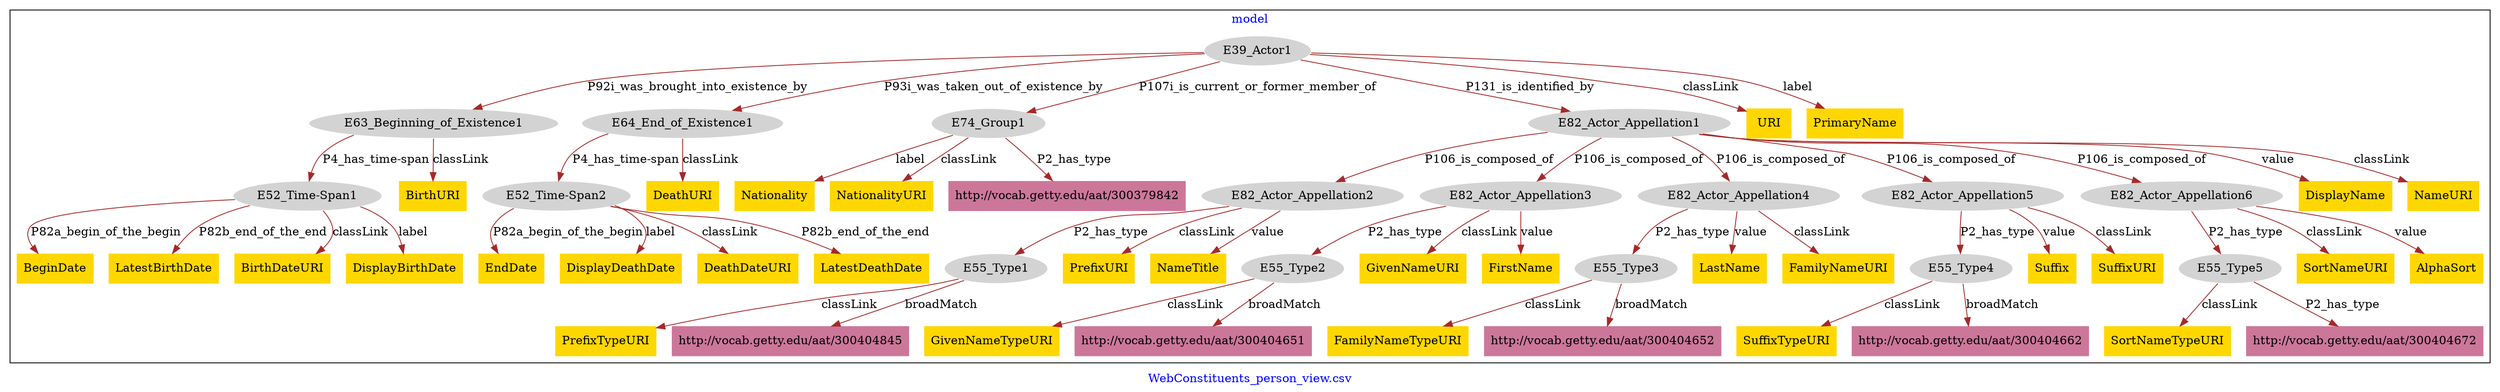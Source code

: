 digraph n0 {
fontcolor="blue"
remincross="true"
label="WebConstituents_person_view.csv"
subgraph cluster {
label="model"
n2[style="filled",color="white",fillcolor="lightgray",label="E39_Actor1"];
n3[style="filled",color="white",fillcolor="lightgray",label="E63_Beginning_of_Existence1"];
n4[style="filled",color="white",fillcolor="lightgray",label="E64_End_of_Existence1"];
n5[style="filled",color="white",fillcolor="lightgray",label="E74_Group1"];
n6[style="filled",color="white",fillcolor="lightgray",label="E82_Actor_Appellation1"];
n7[style="filled",color="white",fillcolor="lightgray",label="E52_Time-Span1"];
n8[style="filled",color="white",fillcolor="lightgray",label="E52_Time-Span2"];
n9[style="filled",color="white",fillcolor="lightgray",label="E82_Actor_Appellation2"];
n10[style="filled",color="white",fillcolor="lightgray",label="E82_Actor_Appellation3"];
n11[style="filled",color="white",fillcolor="lightgray",label="E82_Actor_Appellation4"];
n12[style="filled",color="white",fillcolor="lightgray",label="E82_Actor_Appellation5"];
n13[style="filled",color="white",fillcolor="lightgray",label="E82_Actor_Appellation6"];
n14[style="filled",color="white",fillcolor="lightgray",label="E55_Type1"];
n15[style="filled",color="white",fillcolor="lightgray",label="E55_Type2"];
n16[style="filled",color="white",fillcolor="lightgray",label="E55_Type3"];
n17[style="filled",color="white",fillcolor="lightgray",label="E55_Type4"];
n18[style="filled",color="white",fillcolor="lightgray",label="E55_Type5"];
n19[shape="plaintext",style="filled",fillcolor="gold",label="GivenNameURI"];
n20[shape="plaintext",style="filled",fillcolor="gold",label="GivenNameTypeURI"];
n21[shape="plaintext",style="filled",fillcolor="gold",label="LastName"];
n22[shape="plaintext",style="filled",fillcolor="gold",label="DisplayName"];
n23[shape="plaintext",style="filled",fillcolor="gold",label="FirstName"];
n24[shape="plaintext",style="filled",fillcolor="gold",label="EndDate"];
n25[shape="plaintext",style="filled",fillcolor="gold",label="BeginDate"];
n26[shape="plaintext",style="filled",fillcolor="gold",label="URI"];
n27[shape="plaintext",style="filled",fillcolor="gold",label="BirthURI"];
n28[shape="plaintext",style="filled",fillcolor="gold",label="PrefixURI"];
n29[shape="plaintext",style="filled",fillcolor="gold",label="Suffix"];
n30[shape="plaintext",style="filled",fillcolor="gold",label="LatestBirthDate"];
n31[shape="plaintext",style="filled",fillcolor="gold",label="Nationality"];
n32[shape="plaintext",style="filled",fillcolor="gold",label="NameTitle"];
n33[shape="plaintext",style="filled",fillcolor="gold",label="SuffixTypeURI"];
n34[shape="plaintext",style="filled",fillcolor="gold",label="SortNameTypeURI"];
n35[shape="plaintext",style="filled",fillcolor="gold",label="DisplayDeathDate"];
n36[shape="plaintext",style="filled",fillcolor="gold",label="DeathURI"];
n37[shape="plaintext",style="filled",fillcolor="gold",label="FamilyNameURI"];
n38[shape="plaintext",style="filled",fillcolor="gold",label="FamilyNameTypeURI"];
n39[shape="plaintext",style="filled",fillcolor="gold",label="PrimaryName"];
n40[shape="plaintext",style="filled",fillcolor="gold",label="SortNameURI"];
n41[shape="plaintext",style="filled",fillcolor="gold",label="AlphaSort"];
n42[shape="plaintext",style="filled",fillcolor="gold",label="PrefixTypeURI"];
n43[shape="plaintext",style="filled",fillcolor="gold",label="NationalityURI"];
n44[shape="plaintext",style="filled",fillcolor="gold",label="DeathDateURI"];
n45[shape="plaintext",style="filled",fillcolor="gold",label="SuffixURI"];
n46[shape="plaintext",style="filled",fillcolor="gold",label="BirthDateURI"];
n47[shape="plaintext",style="filled",fillcolor="gold",label="NameURI"];
n48[shape="plaintext",style="filled",fillcolor="gold",label="DisplayBirthDate"];
n49[shape="plaintext",style="filled",fillcolor="gold",label="LatestDeathDate"];
n50[shape="plaintext",style="filled",fillcolor="#CC7799",label="http://vocab.getty.edu/aat/300404845"];
n51[shape="plaintext",style="filled",fillcolor="#CC7799",label="http://vocab.getty.edu/aat/300404662"];
n52[shape="plaintext",style="filled",fillcolor="#CC7799",label="http://vocab.getty.edu/aat/300379842"];
n53[shape="plaintext",style="filled",fillcolor="#CC7799",label="http://vocab.getty.edu/aat/300404652"];
n54[shape="plaintext",style="filled",fillcolor="#CC7799",label="http://vocab.getty.edu/aat/300404651"];
n55[shape="plaintext",style="filled",fillcolor="#CC7799",label="http://vocab.getty.edu/aat/300404672"];
}
n2 -> n3[color="brown",fontcolor="black",label="P92i_was_brought_into_existence_by"]
n2 -> n4[color="brown",fontcolor="black",label="P93i_was_taken_out_of_existence_by"]
n2 -> n5[color="brown",fontcolor="black",label="P107i_is_current_or_former_member_of"]
n2 -> n6[color="brown",fontcolor="black",label="P131_is_identified_by"]
n3 -> n7[color="brown",fontcolor="black",label="P4_has_time-span"]
n4 -> n8[color="brown",fontcolor="black",label="P4_has_time-span"]
n6 -> n9[color="brown",fontcolor="black",label="P106_is_composed_of"]
n6 -> n10[color="brown",fontcolor="black",label="P106_is_composed_of"]
n6 -> n11[color="brown",fontcolor="black",label="P106_is_composed_of"]
n6 -> n12[color="brown",fontcolor="black",label="P106_is_composed_of"]
n6 -> n13[color="brown",fontcolor="black",label="P106_is_composed_of"]
n9 -> n14[color="brown",fontcolor="black",label="P2_has_type"]
n10 -> n15[color="brown",fontcolor="black",label="P2_has_type"]
n11 -> n16[color="brown",fontcolor="black",label="P2_has_type"]
n12 -> n17[color="brown",fontcolor="black",label="P2_has_type"]
n13 -> n18[color="brown",fontcolor="black",label="P2_has_type"]
n10 -> n19[color="brown",fontcolor="black",label="classLink"]
n15 -> n20[color="brown",fontcolor="black",label="classLink"]
n11 -> n21[color="brown",fontcolor="black",label="value"]
n6 -> n22[color="brown",fontcolor="black",label="value"]
n10 -> n23[color="brown",fontcolor="black",label="value"]
n8 -> n24[color="brown",fontcolor="black",label="P82a_begin_of_the_begin"]
n7 -> n25[color="brown",fontcolor="black",label="P82a_begin_of_the_begin"]
n2 -> n26[color="brown",fontcolor="black",label="classLink"]
n3 -> n27[color="brown",fontcolor="black",label="classLink"]
n9 -> n28[color="brown",fontcolor="black",label="classLink"]
n12 -> n29[color="brown",fontcolor="black",label="value"]
n7 -> n30[color="brown",fontcolor="black",label="P82b_end_of_the_end"]
n5 -> n31[color="brown",fontcolor="black",label="label"]
n9 -> n32[color="brown",fontcolor="black",label="value"]
n17 -> n33[color="brown",fontcolor="black",label="classLink"]
n18 -> n34[color="brown",fontcolor="black",label="classLink"]
n8 -> n35[color="brown",fontcolor="black",label="label"]
n4 -> n36[color="brown",fontcolor="black",label="classLink"]
n11 -> n37[color="brown",fontcolor="black",label="classLink"]
n16 -> n38[color="brown",fontcolor="black",label="classLink"]
n2 -> n39[color="brown",fontcolor="black",label="label"]
n13 -> n40[color="brown",fontcolor="black",label="classLink"]
n13 -> n41[color="brown",fontcolor="black",label="value"]
n14 -> n42[color="brown",fontcolor="black",label="classLink"]
n5 -> n43[color="brown",fontcolor="black",label="classLink"]
n8 -> n44[color="brown",fontcolor="black",label="classLink"]
n12 -> n45[color="brown",fontcolor="black",label="classLink"]
n7 -> n46[color="brown",fontcolor="black",label="classLink"]
n6 -> n47[color="brown",fontcolor="black",label="classLink"]
n7 -> n48[color="brown",fontcolor="black",label="label"]
n8 -> n49[color="brown",fontcolor="black",label="P82b_end_of_the_end"]
n14 -> n50[color="brown",fontcolor="black",label="broadMatch"]
n17 -> n51[color="brown",fontcolor="black",label="broadMatch"]
n5 -> n52[color="brown",fontcolor="black",label="P2_has_type"]
n16 -> n53[color="brown",fontcolor="black",label="broadMatch"]
n15 -> n54[color="brown",fontcolor="black",label="broadMatch"]
n18 -> n55[color="brown",fontcolor="black",label="P2_has_type"]
}
